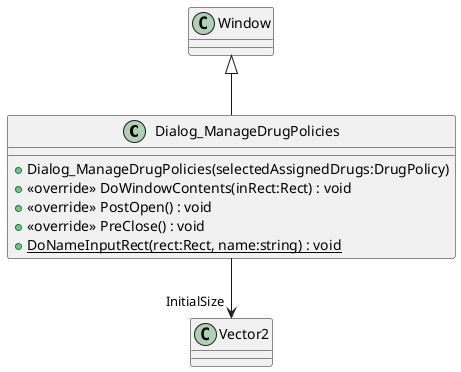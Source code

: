 @startuml
class Dialog_ManageDrugPolicies {
    + Dialog_ManageDrugPolicies(selectedAssignedDrugs:DrugPolicy)
    + <<override>> DoWindowContents(inRect:Rect) : void
    + <<override>> PostOpen() : void
    + <<override>> PreClose() : void
    + {static} DoNameInputRect(rect:Rect, name:string) : void
}
Window <|-- Dialog_ManageDrugPolicies
Dialog_ManageDrugPolicies --> "InitialSize" Vector2
@enduml
